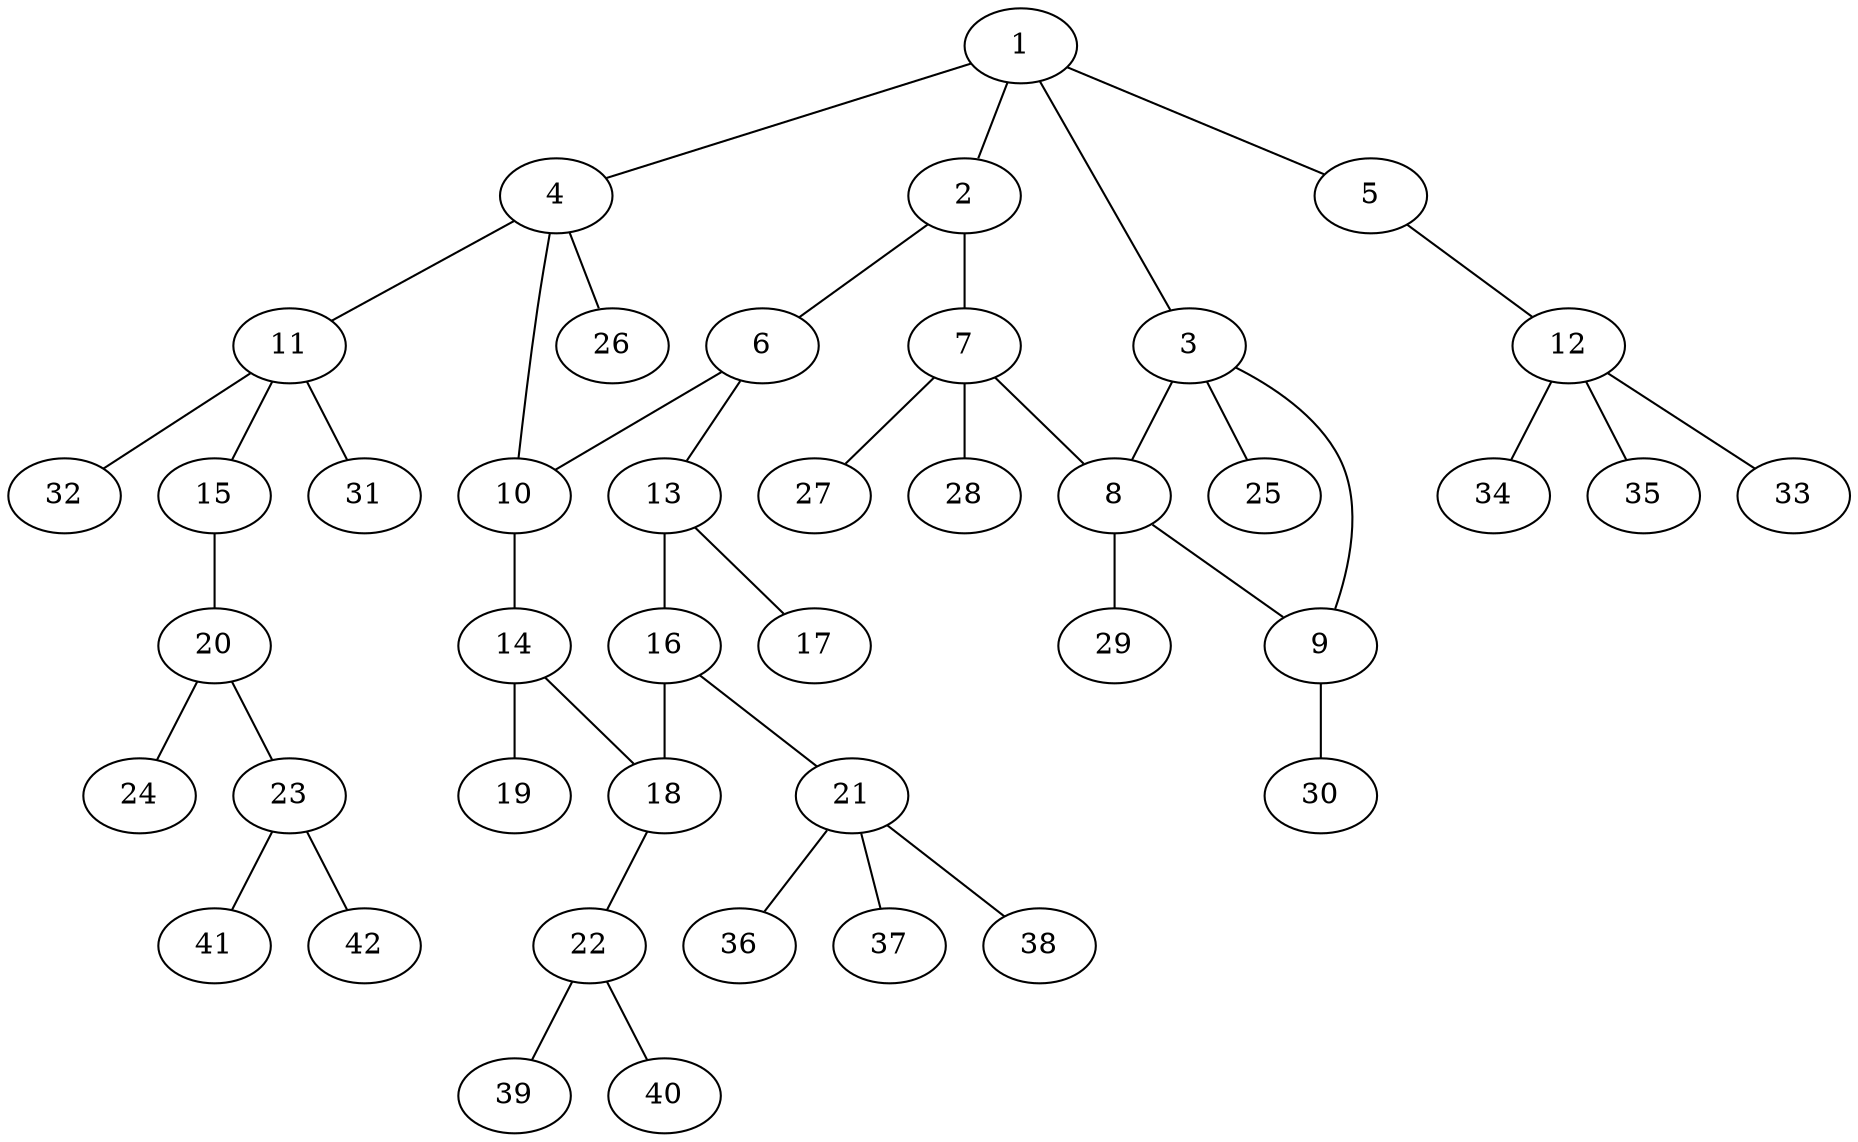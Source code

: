 graph molecule_4091 {
	1	 [chem=C];
	2	 [chem=N];
	1 -- 2	 [valence=1];
	3	 [chem=C];
	1 -- 3	 [valence=1];
	4	 [chem=C];
	1 -- 4	 [valence=1];
	5	 [chem=O];
	1 -- 5	 [valence=1];
	6	 [chem=C];
	2 -- 6	 [valence=1];
	7	 [chem=C];
	2 -- 7	 [valence=1];
	8	 [chem=C];
	3 -- 8	 [valence=1];
	9	 [chem=N];
	3 -- 9	 [valence=1];
	25	 [chem=H];
	3 -- 25	 [valence=1];
	10	 [chem=C];
	4 -- 10	 [valence=1];
	11	 [chem=C];
	4 -- 11	 [valence=1];
	26	 [chem=H];
	4 -- 26	 [valence=1];
	12	 [chem=C];
	5 -- 12	 [valence=1];
	6 -- 10	 [valence=2];
	13	 [chem=C];
	6 -- 13	 [valence=1];
	7 -- 8	 [valence=1];
	27	 [chem=H];
	7 -- 27	 [valence=1];
	28	 [chem=H];
	7 -- 28	 [valence=1];
	8 -- 9	 [valence=1];
	29	 [chem=H];
	8 -- 29	 [valence=1];
	30	 [chem=H];
	9 -- 30	 [valence=1];
	14	 [chem=C];
	10 -- 14	 [valence=1];
	15	 [chem=O];
	11 -- 15	 [valence=1];
	31	 [chem=H];
	11 -- 31	 [valence=1];
	32	 [chem=H];
	11 -- 32	 [valence=1];
	33	 [chem=H];
	12 -- 33	 [valence=1];
	34	 [chem=H];
	12 -- 34	 [valence=1];
	35	 [chem=H];
	12 -- 35	 [valence=1];
	16	 [chem=C];
	13 -- 16	 [valence=1];
	17	 [chem=O];
	13 -- 17	 [valence=2];
	18	 [chem=C];
	14 -- 18	 [valence=1];
	19	 [chem=O];
	14 -- 19	 [valence=2];
	20	 [chem=C];
	15 -- 20	 [valence=1];
	16 -- 18	 [valence=2];
	21	 [chem=C];
	16 -- 21	 [valence=1];
	22	 [chem=N];
	18 -- 22	 [valence=1];
	23	 [chem=N];
	20 -- 23	 [valence=1];
	24	 [chem=O];
	20 -- 24	 [valence=2];
	36	 [chem=H];
	21 -- 36	 [valence=1];
	37	 [chem=H];
	21 -- 37	 [valence=1];
	38	 [chem=H];
	21 -- 38	 [valence=1];
	39	 [chem=H];
	22 -- 39	 [valence=1];
	40	 [chem=H];
	22 -- 40	 [valence=1];
	41	 [chem=H];
	23 -- 41	 [valence=1];
	42	 [chem=H];
	23 -- 42	 [valence=1];
}
